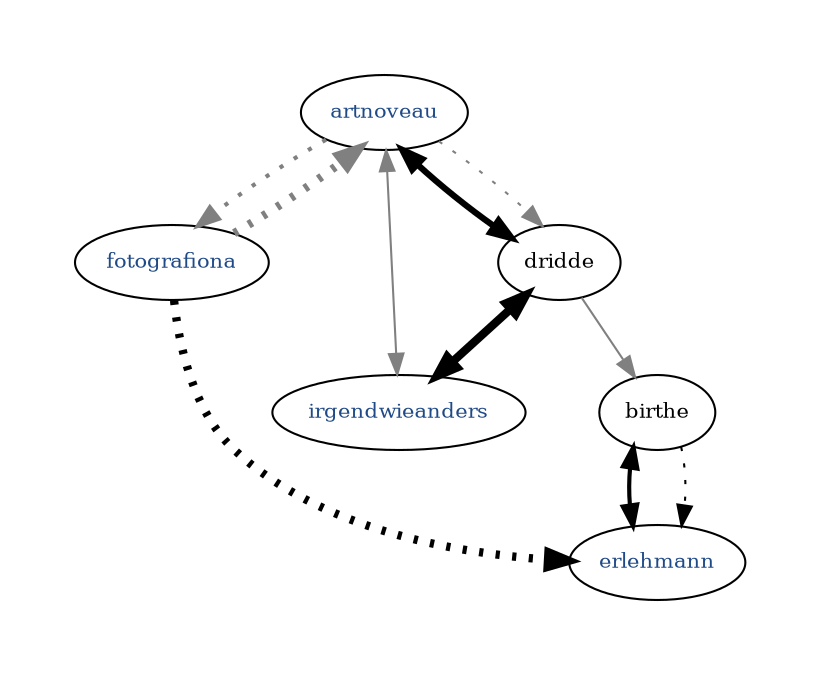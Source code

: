 digraph fickileaks {
    overlap = false;
    pad = 0.5;
    sep = 0.5;
    nodesep = 0.5;
    splines = true;

    node [fontsize=10];

    subgraph "urls" {
        node [fontcolor="#204a87"];

        artnoveau [href="http://metamemory.de"]
        erlehmann [href="http://blog.dieweltistgarnichtso.net"];
        fotografiona [href="http://fotografiona.wordpress.com/"];
        irgendwieanders [href="http://irgendwasanderes.wordpress.com/"];
    }
 
    subgraph "fick" {
        edge [dir=both, style=solid];

        subgraph "ficken" {
            edge [color="#000000"];

            artnoveau -> dridde [penwidth=3];
            birthe -> erlehmann [penwidth=2];
            dridde -> irgendwieanders [penwidth=4];
        }

        subgraph "fickverdacht" {
            edge [color="#808080"];

            artnoveau -> irgendwieanders [penwidth=1];
        }

        subgraph "fickwunschverdacht" {
            edge [color="#808080", dir=forward];

            dridde -> birthe [penwidth=1];
        }
    }

    subgraph "koch" {
        edge [dir=forward, style=dotted];

        subgraph "kochen" {
            edge [color="#000000"];

            birthe -> erlehmann [penwidth=1];
            fotografiona -> erlehmann [penwidth=4];
        }

        subgraph "kochverdacht" {
            edge [color="#808080"];
    
            artnoveau -> dridde [penwidth=1];
            artnoveau -> fotografiona [penwidth=2];
            fotografiona -> artnoveau [penwidth=4];
        }
    }
}
